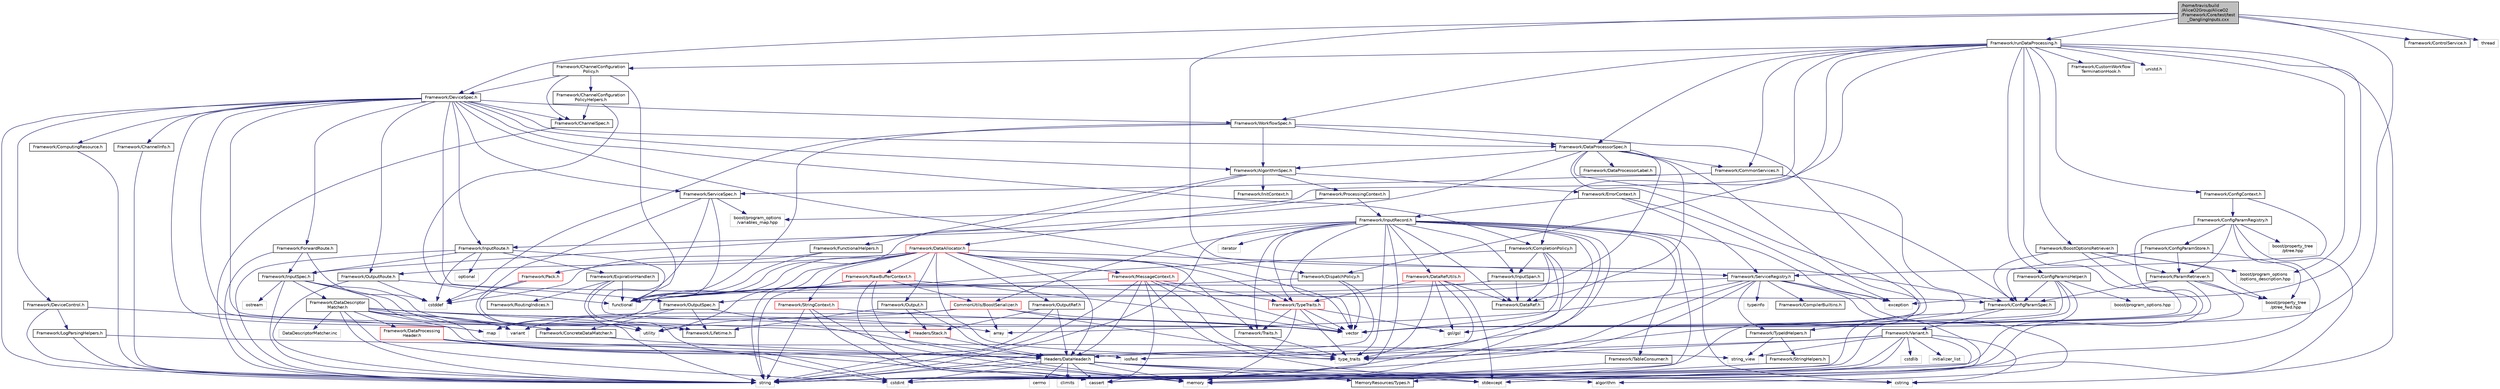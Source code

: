 digraph "/home/travis/build/AliceO2Group/AliceO2/Framework/Core/test/test_DanglingInputs.cxx"
{
 // INTERACTIVE_SVG=YES
  bgcolor="transparent";
  edge [fontname="Helvetica",fontsize="10",labelfontname="Helvetica",labelfontsize="10"];
  node [fontname="Helvetica",fontsize="10",shape=record];
  Node0 [label="/home/travis/build\l/AliceO2Group/AliceO2\l/Framework/Core/test/test\l_DanglingInputs.cxx",height=0.2,width=0.4,color="black", fillcolor="grey75", style="filled", fontcolor="black"];
  Node0 -> Node1 [color="midnightblue",fontsize="10",style="solid",fontname="Helvetica"];
  Node1 [label="Framework/ConfigParamSpec.h",height=0.2,width=0.4,color="black",URL="$d0/d1c/ConfigParamSpec_8h.html"];
  Node1 -> Node2 [color="midnightblue",fontsize="10",style="solid",fontname="Helvetica"];
  Node2 [label="Framework/Variant.h",height=0.2,width=0.4,color="black",URL="$de/d56/Variant_8h.html"];
  Node2 -> Node3 [color="midnightblue",fontsize="10",style="solid",fontname="Helvetica"];
  Node3 [label="type_traits",height=0.2,width=0.4,color="grey75"];
  Node2 -> Node4 [color="midnightblue",fontsize="10",style="solid",fontname="Helvetica"];
  Node4 [label="cstring",height=0.2,width=0.4,color="grey75"];
  Node2 -> Node5 [color="midnightblue",fontsize="10",style="solid",fontname="Helvetica"];
  Node5 [label="cstdint",height=0.2,width=0.4,color="grey75"];
  Node2 -> Node6 [color="midnightblue",fontsize="10",style="solid",fontname="Helvetica"];
  Node6 [label="cstdlib",height=0.2,width=0.4,color="grey75"];
  Node2 -> Node7 [color="midnightblue",fontsize="10",style="solid",fontname="Helvetica"];
  Node7 [label="stdexcept",height=0.2,width=0.4,color="grey75"];
  Node2 -> Node8 [color="midnightblue",fontsize="10",style="solid",fontname="Helvetica"];
  Node8 [label="iosfwd",height=0.2,width=0.4,color="grey75"];
  Node2 -> Node9 [color="midnightblue",fontsize="10",style="solid",fontname="Helvetica"];
  Node9 [label="initializer_list",height=0.2,width=0.4,color="grey75"];
  Node2 -> Node10 [color="midnightblue",fontsize="10",style="solid",fontname="Helvetica"];
  Node10 [label="string_view",height=0.2,width=0.4,color="grey75"];
  Node2 -> Node11 [color="midnightblue",fontsize="10",style="solid",fontname="Helvetica"];
  Node11 [label="string",height=0.2,width=0.4,color="grey75"];
  Node1 -> Node11 [color="midnightblue",fontsize="10",style="solid",fontname="Helvetica"];
  Node0 -> Node12 [color="midnightblue",fontsize="10",style="solid",fontname="Helvetica"];
  Node12 [label="Framework/DeviceSpec.h",height=0.2,width=0.4,color="black",URL="$df/de8/DeviceSpec_8h.html"];
  Node12 -> Node13 [color="midnightblue",fontsize="10",style="solid",fontname="Helvetica"];
  Node13 [label="Framework/WorkflowSpec.h",height=0.2,width=0.4,color="black",URL="$df/da1/WorkflowSpec_8h.html"];
  Node13 -> Node14 [color="midnightblue",fontsize="10",style="solid",fontname="Helvetica"];
  Node14 [label="Framework/DataProcessorSpec.h",height=0.2,width=0.4,color="black",URL="$d0/df4/DataProcessorSpec_8h.html"];
  Node14 -> Node15 [color="midnightblue",fontsize="10",style="solid",fontname="Helvetica"];
  Node15 [label="Framework/AlgorithmSpec.h",height=0.2,width=0.4,color="black",URL="$d0/d14/AlgorithmSpec_8h.html"];
  Node15 -> Node16 [color="midnightblue",fontsize="10",style="solid",fontname="Helvetica"];
  Node16 [label="Framework/ProcessingContext.h",height=0.2,width=0.4,color="black",URL="$de/d6a/ProcessingContext_8h.html"];
  Node16 -> Node17 [color="midnightblue",fontsize="10",style="solid",fontname="Helvetica"];
  Node17 [label="Framework/InputRecord.h",height=0.2,width=0.4,color="black",URL="$d6/d5c/InputRecord_8h.html"];
  Node17 -> Node18 [color="midnightblue",fontsize="10",style="solid",fontname="Helvetica"];
  Node18 [label="Framework/DataRef.h",height=0.2,width=0.4,color="black",URL="$d5/dfb/DataRef_8h.html"];
  Node17 -> Node19 [color="midnightblue",fontsize="10",style="solid",fontname="Helvetica"];
  Node19 [label="Framework/DataRefUtils.h",height=0.2,width=0.4,color="red",URL="$d5/db8/DataRefUtils_8h.html"];
  Node19 -> Node18 [color="midnightblue",fontsize="10",style="solid",fontname="Helvetica"];
  Node19 -> Node34 [color="midnightblue",fontsize="10",style="solid",fontname="Helvetica"];
  Node34 [label="Framework/TypeTraits.h",height=0.2,width=0.4,color="red",URL="$d0/d95/TypeTraits_8h.html"];
  Node34 -> Node3 [color="midnightblue",fontsize="10",style="solid",fontname="Helvetica"];
  Node34 -> Node35 [color="midnightblue",fontsize="10",style="solid",fontname="Helvetica"];
  Node35 [label="vector",height=0.2,width=0.4,color="grey75"];
  Node34 -> Node29 [color="midnightblue",fontsize="10",style="solid",fontname="Helvetica"];
  Node29 [label="memory",height=0.2,width=0.4,color="grey75"];
  Node34 -> Node36 [color="midnightblue",fontsize="10",style="solid",fontname="Helvetica"];
  Node36 [label="Framework/Traits.h",height=0.2,width=0.4,color="black",URL="$db/d31/Traits_8h.html"];
  Node36 -> Node3 [color="midnightblue",fontsize="10",style="solid",fontname="Helvetica"];
  Node34 -> Node39 [color="midnightblue",fontsize="10",style="solid",fontname="Helvetica"];
  Node39 [label="gsl/gsl",height=0.2,width=0.4,color="grey75"];
  Node19 -> Node56 [color="midnightblue",fontsize="10",style="solid",fontname="Helvetica"];
  Node56 [label="Headers/DataHeader.h",height=0.2,width=0.4,color="black",URL="$dc/dcd/DataHeader_8h.html"];
  Node56 -> Node5 [color="midnightblue",fontsize="10",style="solid",fontname="Helvetica"];
  Node56 -> Node29 [color="midnightblue",fontsize="10",style="solid",fontname="Helvetica"];
  Node56 -> Node57 [color="midnightblue",fontsize="10",style="solid",fontname="Helvetica"];
  Node57 [label="cassert",height=0.2,width=0.4,color="grey75"];
  Node56 -> Node4 [color="midnightblue",fontsize="10",style="solid",fontname="Helvetica"];
  Node56 -> Node58 [color="midnightblue",fontsize="10",style="solid",fontname="Helvetica"];
  Node58 [label="algorithm",height=0.2,width=0.4,color="grey75"];
  Node56 -> Node7 [color="midnightblue",fontsize="10",style="solid",fontname="Helvetica"];
  Node56 -> Node11 [color="midnightblue",fontsize="10",style="solid",fontname="Helvetica"];
  Node56 -> Node59 [color="midnightblue",fontsize="10",style="solid",fontname="Helvetica"];
  Node59 [label="climits",height=0.2,width=0.4,color="grey75"];
  Node56 -> Node31 [color="midnightblue",fontsize="10",style="solid",fontname="Helvetica"];
  Node31 [label="MemoryResources/Types.h",height=0.2,width=0.4,color="black",URL="$d7/df8/Types_8h.html"];
  Node56 -> Node60 [color="midnightblue",fontsize="10",style="solid",fontname="Helvetica"];
  Node60 [label="cerrno",height=0.2,width=0.4,color="grey75"];
  Node19 -> Node39 [color="midnightblue",fontsize="10",style="solid",fontname="Helvetica"];
  Node19 -> Node7 [color="midnightblue",fontsize="10",style="solid",fontname="Helvetica"];
  Node19 -> Node3 [color="midnightblue",fontsize="10",style="solid",fontname="Helvetica"];
  Node17 -> Node86 [color="midnightblue",fontsize="10",style="solid",fontname="Helvetica"];
  Node86 [label="Framework/InputRoute.h",height=0.2,width=0.4,color="black",URL="$d5/d19/InputRoute_8h.html"];
  Node86 -> Node87 [color="midnightblue",fontsize="10",style="solid",fontname="Helvetica"];
  Node87 [label="Framework/ExpirationHandler.h",height=0.2,width=0.4,color="black",URL="$d2/dd9/ExpirationHandler_8h.html"];
  Node87 -> Node61 [color="midnightblue",fontsize="10",style="solid",fontname="Helvetica"];
  Node61 [label="Framework/Lifetime.h",height=0.2,width=0.4,color="black",URL="$dc/dca/Lifetime_8h.html"];
  Node87 -> Node88 [color="midnightblue",fontsize="10",style="solid",fontname="Helvetica"];
  Node88 [label="Framework/RoutingIndices.h",height=0.2,width=0.4,color="black",URL="$d7/d87/RoutingIndices_8h.html"];
  Node87 -> Node5 [color="midnightblue",fontsize="10",style="solid",fontname="Helvetica"];
  Node87 -> Node89 [color="midnightblue",fontsize="10",style="solid",fontname="Helvetica"];
  Node89 [label="functional",height=0.2,width=0.4,color="grey75"];
  Node86 -> Node64 [color="midnightblue",fontsize="10",style="solid",fontname="Helvetica"];
  Node64 [label="Framework/InputSpec.h",height=0.2,width=0.4,color="black",URL="$d5/d3f/InputSpec_8h.html"];
  Node64 -> Node61 [color="midnightblue",fontsize="10",style="solid",fontname="Helvetica"];
  Node64 -> Node62 [color="midnightblue",fontsize="10",style="solid",fontname="Helvetica"];
  Node62 [label="Framework/ConcreteDataMatcher.h",height=0.2,width=0.4,color="black",URL="$d0/d1b/ConcreteDataMatcher_8h.html"];
  Node62 -> Node56 [color="midnightblue",fontsize="10",style="solid",fontname="Helvetica"];
  Node64 -> Node65 [color="midnightblue",fontsize="10",style="solid",fontname="Helvetica"];
  Node65 [label="Framework/DataDescriptor\lMatcher.h",height=0.2,width=0.4,color="black",URL="$d3/da3/DataDescriptorMatcher_8h.html"];
  Node65 -> Node62 [color="midnightblue",fontsize="10",style="solid",fontname="Helvetica"];
  Node65 -> Node66 [color="midnightblue",fontsize="10",style="solid",fontname="Helvetica"];
  Node66 [label="Framework/DataProcessing\lHeader.h",height=0.2,width=0.4,color="red",URL="$d6/dc9/DataProcessingHeader_8h.html"];
  Node66 -> Node56 [color="midnightblue",fontsize="10",style="solid",fontname="Helvetica"];
  Node66 -> Node5 [color="midnightblue",fontsize="10",style="solid",fontname="Helvetica"];
  Node66 -> Node29 [color="midnightblue",fontsize="10",style="solid",fontname="Helvetica"];
  Node66 -> Node57 [color="midnightblue",fontsize="10",style="solid",fontname="Helvetica"];
  Node65 -> Node56 [color="midnightblue",fontsize="10",style="solid",fontname="Helvetica"];
  Node65 -> Node69 [color="midnightblue",fontsize="10",style="solid",fontname="Helvetica"];
  Node69 [label="Headers/Stack.h",height=0.2,width=0.4,color="red",URL="$d4/d00/Headers_2include_2Headers_2Stack_8h.html"];
  Node69 -> Node56 [color="midnightblue",fontsize="10",style="solid",fontname="Helvetica"];
  Node65 -> Node42 [color="midnightblue",fontsize="10",style="solid",fontname="Helvetica"];
  Node42 [label="array",height=0.2,width=0.4,color="grey75"];
  Node65 -> Node5 [color="midnightblue",fontsize="10",style="solid",fontname="Helvetica"];
  Node65 -> Node8 [color="midnightblue",fontsize="10",style="solid",fontname="Helvetica"];
  Node65 -> Node11 [color="midnightblue",fontsize="10",style="solid",fontname="Helvetica"];
  Node65 -> Node63 [color="midnightblue",fontsize="10",style="solid",fontname="Helvetica"];
  Node63 [label="variant",height=0.2,width=0.4,color="grey75"];
  Node65 -> Node35 [color="midnightblue",fontsize="10",style="solid",fontname="Helvetica"];
  Node65 -> Node80 [color="midnightblue",fontsize="10",style="solid",fontname="Helvetica"];
  Node80 [label="DataDescriptorMatcher.inc",height=0.2,width=0.4,color="grey75"];
  Node64 -> Node11 [color="midnightblue",fontsize="10",style="solid",fontname="Helvetica"];
  Node64 -> Node81 [color="midnightblue",fontsize="10",style="solid",fontname="Helvetica"];
  Node81 [label="ostream",height=0.2,width=0.4,color="grey75"];
  Node64 -> Node63 [color="midnightblue",fontsize="10",style="solid",fontname="Helvetica"];
  Node86 -> Node90 [color="midnightblue",fontsize="10",style="solid",fontname="Helvetica"];
  Node90 [label="cstddef",height=0.2,width=0.4,color="grey75"];
  Node86 -> Node11 [color="midnightblue",fontsize="10",style="solid",fontname="Helvetica"];
  Node86 -> Node89 [color="midnightblue",fontsize="10",style="solid",fontname="Helvetica"];
  Node86 -> Node83 [color="midnightblue",fontsize="10",style="solid",fontname="Helvetica"];
  Node83 [label="optional",height=0.2,width=0.4,color="grey75"];
  Node17 -> Node34 [color="midnightblue",fontsize="10",style="solid",fontname="Helvetica"];
  Node17 -> Node91 [color="midnightblue",fontsize="10",style="solid",fontname="Helvetica"];
  Node91 [label="Framework/InputSpan.h",height=0.2,width=0.4,color="black",URL="$da/d0f/InputSpan_8h.html"];
  Node91 -> Node18 [color="midnightblue",fontsize="10",style="solid",fontname="Helvetica"];
  Node91 -> Node89 [color="midnightblue",fontsize="10",style="solid",fontname="Helvetica"];
  Node17 -> Node92 [color="midnightblue",fontsize="10",style="solid",fontname="Helvetica"];
  Node92 [label="Framework/TableConsumer.h",height=0.2,width=0.4,color="black",URL="$dc/d03/TableConsumer_8h.html"];
  Node92 -> Node29 [color="midnightblue",fontsize="10",style="solid",fontname="Helvetica"];
  Node17 -> Node36 [color="midnightblue",fontsize="10",style="solid",fontname="Helvetica"];
  Node17 -> Node31 [color="midnightblue",fontsize="10",style="solid",fontname="Helvetica"];
  Node17 -> Node56 [color="midnightblue",fontsize="10",style="solid",fontname="Helvetica"];
  Node17 -> Node40 [color="midnightblue",fontsize="10",style="solid",fontname="Helvetica"];
  Node40 [label="CommonUtils/BoostSerializer.h",height=0.2,width=0.4,color="red",URL="$d7/d91/BoostSerializer_8h.html",tooltip="Templatised boost serializer/deserializer for containers and base types. "];
  Node40 -> Node41 [color="midnightblue",fontsize="10",style="solid",fontname="Helvetica"];
  Node41 [label="utility",height=0.2,width=0.4,color="grey75"];
  Node40 -> Node3 [color="midnightblue",fontsize="10",style="solid",fontname="Helvetica"];
  Node40 -> Node42 [color="midnightblue",fontsize="10",style="solid",fontname="Helvetica"];
  Node40 -> Node35 [color="midnightblue",fontsize="10",style="solid",fontname="Helvetica"];
  Node40 -> Node44 [color="midnightblue",fontsize="10",style="solid",fontname="Helvetica"];
  Node44 [label="map",height=0.2,width=0.4,color="grey75"];
  Node17 -> Node39 [color="midnightblue",fontsize="10",style="solid",fontname="Helvetica"];
  Node17 -> Node93 [color="midnightblue",fontsize="10",style="solid",fontname="Helvetica"];
  Node93 [label="iterator",height=0.2,width=0.4,color="grey75"];
  Node17 -> Node11 [color="midnightblue",fontsize="10",style="solid",fontname="Helvetica"];
  Node17 -> Node35 [color="midnightblue",fontsize="10",style="solid",fontname="Helvetica"];
  Node17 -> Node4 [color="midnightblue",fontsize="10",style="solid",fontname="Helvetica"];
  Node17 -> Node57 [color="midnightblue",fontsize="10",style="solid",fontname="Helvetica"];
  Node17 -> Node94 [color="midnightblue",fontsize="10",style="solid",fontname="Helvetica"];
  Node94 [label="exception",height=0.2,width=0.4,color="grey75"];
  Node17 -> Node29 [color="midnightblue",fontsize="10",style="solid",fontname="Helvetica"];
  Node17 -> Node3 [color="midnightblue",fontsize="10",style="solid",fontname="Helvetica"];
  Node16 -> Node95 [color="midnightblue",fontsize="10",style="solid",fontname="Helvetica"];
  Node95 [label="Framework/DataAllocator.h",height=0.2,width=0.4,color="red",URL="$d1/d28/DataAllocator_8h.html"];
  Node95 -> Node96 [color="midnightblue",fontsize="10",style="solid",fontname="Helvetica"];
  Node96 [label="Framework/MessageContext.h",height=0.2,width=0.4,color="red",URL="$dc/dc4/MessageContext_8h.html"];
  Node96 -> Node34 [color="midnightblue",fontsize="10",style="solid",fontname="Helvetica"];
  Node96 -> Node56 [color="midnightblue",fontsize="10",style="solid",fontname="Helvetica"];
  Node96 -> Node57 [color="midnightblue",fontsize="10",style="solid",fontname="Helvetica"];
  Node96 -> Node89 [color="midnightblue",fontsize="10",style="solid",fontname="Helvetica"];
  Node96 -> Node7 [color="midnightblue",fontsize="10",style="solid",fontname="Helvetica"];
  Node96 -> Node11 [color="midnightblue",fontsize="10",style="solid",fontname="Helvetica"];
  Node96 -> Node3 [color="midnightblue",fontsize="10",style="solid",fontname="Helvetica"];
  Node96 -> Node35 [color="midnightblue",fontsize="10",style="solid",fontname="Helvetica"];
  Node95 -> Node101 [color="midnightblue",fontsize="10",style="solid",fontname="Helvetica"];
  Node101 [label="Framework/StringContext.h",height=0.2,width=0.4,color="red",URL="$dd/df6/StringContext_8h.html"];
  Node101 -> Node35 [color="midnightblue",fontsize="10",style="solid",fontname="Helvetica"];
  Node101 -> Node57 [color="midnightblue",fontsize="10",style="solid",fontname="Helvetica"];
  Node101 -> Node11 [color="midnightblue",fontsize="10",style="solid",fontname="Helvetica"];
  Node101 -> Node29 [color="midnightblue",fontsize="10",style="solid",fontname="Helvetica"];
  Node95 -> Node102 [color="midnightblue",fontsize="10",style="solid",fontname="Helvetica"];
  Node102 [label="Framework/RawBufferContext.h",height=0.2,width=0.4,color="red",URL="$d8/d25/RawBufferContext_8h.html",tooltip=" "];
  Node102 -> Node40 [color="midnightblue",fontsize="10",style="solid",fontname="Helvetica"];
  Node102 -> Node35 [color="midnightblue",fontsize="10",style="solid",fontname="Helvetica"];
  Node102 -> Node57 [color="midnightblue",fontsize="10",style="solid",fontname="Helvetica"];
  Node102 -> Node11 [color="midnightblue",fontsize="10",style="solid",fontname="Helvetica"];
  Node102 -> Node29 [color="midnightblue",fontsize="10",style="solid",fontname="Helvetica"];
  Node95 -> Node82 [color="midnightblue",fontsize="10",style="solid",fontname="Helvetica"];
  Node82 [label="Framework/Output.h",height=0.2,width=0.4,color="black",URL="$d3/ddf/Output_8h.html"];
  Node82 -> Node56 [color="midnightblue",fontsize="10",style="solid",fontname="Helvetica"];
  Node82 -> Node61 [color="midnightblue",fontsize="10",style="solid",fontname="Helvetica"];
  Node82 -> Node69 [color="midnightblue",fontsize="10",style="solid",fontname="Helvetica"];
  Node95 -> Node104 [color="midnightblue",fontsize="10",style="solid",fontname="Helvetica"];
  Node104 [label="Framework/OutputRef.h",height=0.2,width=0.4,color="black",URL="$d6/d5a/OutputRef_8h.html"];
  Node104 -> Node56 [color="midnightblue",fontsize="10",style="solid",fontname="Helvetica"];
  Node104 -> Node69 [color="midnightblue",fontsize="10",style="solid",fontname="Helvetica"];
  Node104 -> Node11 [color="midnightblue",fontsize="10",style="solid",fontname="Helvetica"];
  Node95 -> Node105 [color="midnightblue",fontsize="10",style="solid",fontname="Helvetica"];
  Node105 [label="Framework/OutputRoute.h",height=0.2,width=0.4,color="black",URL="$d6/df4/OutputRoute_8h.html"];
  Node105 -> Node55 [color="midnightblue",fontsize="10",style="solid",fontname="Helvetica"];
  Node55 [label="Framework/OutputSpec.h",height=0.2,width=0.4,color="black",URL="$db/d2d/OutputSpec_8h.html"];
  Node55 -> Node56 [color="midnightblue",fontsize="10",style="solid",fontname="Helvetica"];
  Node55 -> Node61 [color="midnightblue",fontsize="10",style="solid",fontname="Helvetica"];
  Node55 -> Node62 [color="midnightblue",fontsize="10",style="solid",fontname="Helvetica"];
  Node55 -> Node63 [color="midnightblue",fontsize="10",style="solid",fontname="Helvetica"];
  Node105 -> Node90 [color="midnightblue",fontsize="10",style="solid",fontname="Helvetica"];
  Node105 -> Node11 [color="midnightblue",fontsize="10",style="solid",fontname="Helvetica"];
  Node95 -> Node34 [color="midnightblue",fontsize="10",style="solid",fontname="Helvetica"];
  Node95 -> Node36 [color="midnightblue",fontsize="10",style="solid",fontname="Helvetica"];
  Node95 -> Node108 [color="midnightblue",fontsize="10",style="solid",fontname="Helvetica"];
  Node108 [label="Framework/ServiceRegistry.h",height=0.2,width=0.4,color="black",URL="$d8/d17/ServiceRegistry_8h.html"];
  Node108 -> Node109 [color="midnightblue",fontsize="10",style="solid",fontname="Helvetica"];
  Node109 [label="Framework/CompilerBuiltins.h",height=0.2,width=0.4,color="black",URL="$d9/de8/CompilerBuiltins_8h.html"];
  Node108 -> Node110 [color="midnightblue",fontsize="10",style="solid",fontname="Helvetica"];
  Node110 [label="Framework/TypeIdHelpers.h",height=0.2,width=0.4,color="black",URL="$d2/d9a/TypeIdHelpers_8h.html"];
  Node110 -> Node10 [color="midnightblue",fontsize="10",style="solid",fontname="Helvetica"];
  Node110 -> Node111 [color="midnightblue",fontsize="10",style="solid",fontname="Helvetica"];
  Node111 [label="Framework/StringHelpers.h",height=0.2,width=0.4,color="black",URL="$db/dff/StringHelpers_8h.html"];
  Node111 -> Node5 [color="midnightblue",fontsize="10",style="solid",fontname="Helvetica"];
  Node108 -> Node58 [color="midnightblue",fontsize="10",style="solid",fontname="Helvetica"];
  Node108 -> Node42 [color="midnightblue",fontsize="10",style="solid",fontname="Helvetica"];
  Node108 -> Node94 [color="midnightblue",fontsize="10",style="solid",fontname="Helvetica"];
  Node108 -> Node89 [color="midnightblue",fontsize="10",style="solid",fontname="Helvetica"];
  Node108 -> Node11 [color="midnightblue",fontsize="10",style="solid",fontname="Helvetica"];
  Node108 -> Node3 [color="midnightblue",fontsize="10",style="solid",fontname="Helvetica"];
  Node108 -> Node112 [color="midnightblue",fontsize="10",style="solid",fontname="Helvetica"];
  Node112 [label="typeinfo",height=0.2,width=0.4,color="grey75"];
  Node108 -> Node7 [color="midnightblue",fontsize="10",style="solid",fontname="Helvetica"];
  Node95 -> Node56 [color="midnightblue",fontsize="10",style="solid",fontname="Helvetica"];
  Node95 -> Node35 [color="midnightblue",fontsize="10",style="solid",fontname="Helvetica"];
  Node95 -> Node44 [color="midnightblue",fontsize="10",style="solid",fontname="Helvetica"];
  Node95 -> Node11 [color="midnightblue",fontsize="10",style="solid",fontname="Helvetica"];
  Node95 -> Node41 [color="midnightblue",fontsize="10",style="solid",fontname="Helvetica"];
  Node95 -> Node3 [color="midnightblue",fontsize="10",style="solid",fontname="Helvetica"];
  Node95 -> Node90 [color="midnightblue",fontsize="10",style="solid",fontname="Helvetica"];
  Node15 -> Node113 [color="midnightblue",fontsize="10",style="solid",fontname="Helvetica"];
  Node113 [label="Framework/ErrorContext.h",height=0.2,width=0.4,color="black",URL="$d7/dad/ErrorContext_8h.html"];
  Node113 -> Node17 [color="midnightblue",fontsize="10",style="solid",fontname="Helvetica"];
  Node113 -> Node108 [color="midnightblue",fontsize="10",style="solid",fontname="Helvetica"];
  Node113 -> Node94 [color="midnightblue",fontsize="10",style="solid",fontname="Helvetica"];
  Node15 -> Node114 [color="midnightblue",fontsize="10",style="solid",fontname="Helvetica"];
  Node114 [label="Framework/InitContext.h",height=0.2,width=0.4,color="black",URL="$d4/d2b/InitContext_8h.html"];
  Node15 -> Node115 [color="midnightblue",fontsize="10",style="solid",fontname="Helvetica"];
  Node115 [label="Framework/FunctionalHelpers.h",height=0.2,width=0.4,color="black",URL="$de/d9b/FunctionalHelpers_8h.html"];
  Node115 -> Node116 [color="midnightblue",fontsize="10",style="solid",fontname="Helvetica"];
  Node116 [label="Framework/Pack.h",height=0.2,width=0.4,color="red",URL="$dd/dce/Pack_8h.html"];
  Node116 -> Node90 [color="midnightblue",fontsize="10",style="solid",fontname="Helvetica"];
  Node116 -> Node41 [color="midnightblue",fontsize="10",style="solid",fontname="Helvetica"];
  Node115 -> Node89 [color="midnightblue",fontsize="10",style="solid",fontname="Helvetica"];
  Node15 -> Node89 [color="midnightblue",fontsize="10",style="solid",fontname="Helvetica"];
  Node14 -> Node1 [color="midnightblue",fontsize="10",style="solid",fontname="Helvetica"];
  Node14 -> Node117 [color="midnightblue",fontsize="10",style="solid",fontname="Helvetica"];
  Node117 [label="Framework/DataProcessorLabel.h",height=0.2,width=0.4,color="black",URL="$d1/df2/DataProcessorLabel_8h.html"];
  Node14 -> Node18 [color="midnightblue",fontsize="10",style="solid",fontname="Helvetica"];
  Node14 -> Node64 [color="midnightblue",fontsize="10",style="solid",fontname="Helvetica"];
  Node14 -> Node55 [color="midnightblue",fontsize="10",style="solid",fontname="Helvetica"];
  Node14 -> Node118 [color="midnightblue",fontsize="10",style="solid",fontname="Helvetica"];
  Node118 [label="Framework/CommonServices.h",height=0.2,width=0.4,color="black",URL="$d8/d02/CommonServices_8h.html"];
  Node118 -> Node119 [color="midnightblue",fontsize="10",style="solid",fontname="Helvetica"];
  Node119 [label="Framework/ServiceSpec.h",height=0.2,width=0.4,color="black",URL="$d4/d61/ServiceSpec_8h.html"];
  Node119 -> Node89 [color="midnightblue",fontsize="10",style="solid",fontname="Helvetica"];
  Node119 -> Node11 [color="midnightblue",fontsize="10",style="solid",fontname="Helvetica"];
  Node119 -> Node35 [color="midnightblue",fontsize="10",style="solid",fontname="Helvetica"];
  Node119 -> Node120 [color="midnightblue",fontsize="10",style="solid",fontname="Helvetica"];
  Node120 [label="boost/program_options\l/variables_map.hpp",height=0.2,width=0.4,color="grey75"];
  Node118 -> Node110 [color="midnightblue",fontsize="10",style="solid",fontname="Helvetica"];
  Node14 -> Node11 [color="midnightblue",fontsize="10",style="solid",fontname="Helvetica"];
  Node14 -> Node35 [color="midnightblue",fontsize="10",style="solid",fontname="Helvetica"];
  Node13 -> Node15 [color="midnightblue",fontsize="10",style="solid",fontname="Helvetica"];
  Node13 -> Node35 [color="midnightblue",fontsize="10",style="solid",fontname="Helvetica"];
  Node13 -> Node89 [color="midnightblue",fontsize="10",style="solid",fontname="Helvetica"];
  Node13 -> Node90 [color="midnightblue",fontsize="10",style="solid",fontname="Helvetica"];
  Node12 -> Node121 [color="midnightblue",fontsize="10",style="solid",fontname="Helvetica"];
  Node121 [label="Framework/ComputingResource.h",height=0.2,width=0.4,color="black",URL="$d8/d62/ComputingResource_8h.html"];
  Node121 -> Node11 [color="midnightblue",fontsize="10",style="solid",fontname="Helvetica"];
  Node12 -> Node14 [color="midnightblue",fontsize="10",style="solid",fontname="Helvetica"];
  Node12 -> Node122 [color="midnightblue",fontsize="10",style="solid",fontname="Helvetica"];
  Node122 [label="Framework/ChannelSpec.h",height=0.2,width=0.4,color="black",URL="$d6/d72/ChannelSpec_8h.html"];
  Node122 -> Node11 [color="midnightblue",fontsize="10",style="solid",fontname="Helvetica"];
  Node12 -> Node123 [color="midnightblue",fontsize="10",style="solid",fontname="Helvetica"];
  Node123 [label="Framework/ChannelInfo.h",height=0.2,width=0.4,color="black",URL="$dd/de5/ChannelInfo_8h.html"];
  Node123 -> Node11 [color="midnightblue",fontsize="10",style="solid",fontname="Helvetica"];
  Node12 -> Node124 [color="midnightblue",fontsize="10",style="solid",fontname="Helvetica"];
  Node124 [label="Framework/DeviceControl.h",height=0.2,width=0.4,color="black",URL="$d2/d2c/DeviceControl_8h.html"];
  Node124 -> Node44 [color="midnightblue",fontsize="10",style="solid",fontname="Helvetica"];
  Node124 -> Node11 [color="midnightblue",fontsize="10",style="solid",fontname="Helvetica"];
  Node124 -> Node125 [color="midnightblue",fontsize="10",style="solid",fontname="Helvetica"];
  Node125 [label="Framework/LogParsingHelpers.h",height=0.2,width=0.4,color="black",URL="$d8/d4a/LogParsingHelpers_8h.html"];
  Node125 -> Node11 [color="midnightblue",fontsize="10",style="solid",fontname="Helvetica"];
  Node125 -> Node10 [color="midnightblue",fontsize="10",style="solid",fontname="Helvetica"];
  Node12 -> Node15 [color="midnightblue",fontsize="10",style="solid",fontname="Helvetica"];
  Node12 -> Node1 [color="midnightblue",fontsize="10",style="solid",fontname="Helvetica"];
  Node12 -> Node126 [color="midnightblue",fontsize="10",style="solid",fontname="Helvetica"];
  Node126 [label="Framework/ForwardRoute.h",height=0.2,width=0.4,color="black",URL="$d7/d12/ForwardRoute_8h.html"];
  Node126 -> Node64 [color="midnightblue",fontsize="10",style="solid",fontname="Helvetica"];
  Node126 -> Node90 [color="midnightblue",fontsize="10",style="solid",fontname="Helvetica"];
  Node126 -> Node11 [color="midnightblue",fontsize="10",style="solid",fontname="Helvetica"];
  Node12 -> Node86 [color="midnightblue",fontsize="10",style="solid",fontname="Helvetica"];
  Node12 -> Node105 [color="midnightblue",fontsize="10",style="solid",fontname="Helvetica"];
  Node12 -> Node127 [color="midnightblue",fontsize="10",style="solid",fontname="Helvetica"];
  Node127 [label="Framework/CompletionPolicy.h",height=0.2,width=0.4,color="black",URL="$df/dd6/CompletionPolicy_8h.html"];
  Node127 -> Node18 [color="midnightblue",fontsize="10",style="solid",fontname="Helvetica"];
  Node127 -> Node91 [color="midnightblue",fontsize="10",style="solid",fontname="Helvetica"];
  Node127 -> Node89 [color="midnightblue",fontsize="10",style="solid",fontname="Helvetica"];
  Node127 -> Node11 [color="midnightblue",fontsize="10",style="solid",fontname="Helvetica"];
  Node127 -> Node35 [color="midnightblue",fontsize="10",style="solid",fontname="Helvetica"];
  Node12 -> Node98 [color="midnightblue",fontsize="10",style="solid",fontname="Helvetica"];
  Node98 [label="Framework/DispatchPolicy.h",height=0.2,width=0.4,color="black",URL="$da/de6/DispatchPolicy_8h.html"];
  Node98 -> Node89 [color="midnightblue",fontsize="10",style="solid",fontname="Helvetica"];
  Node98 -> Node11 [color="midnightblue",fontsize="10",style="solid",fontname="Helvetica"];
  Node98 -> Node35 [color="midnightblue",fontsize="10",style="solid",fontname="Helvetica"];
  Node12 -> Node119 [color="midnightblue",fontsize="10",style="solid",fontname="Helvetica"];
  Node12 -> Node35 [color="midnightblue",fontsize="10",style="solid",fontname="Helvetica"];
  Node12 -> Node11 [color="midnightblue",fontsize="10",style="solid",fontname="Helvetica"];
  Node12 -> Node44 [color="midnightblue",fontsize="10",style="solid",fontname="Helvetica"];
  Node12 -> Node41 [color="midnightblue",fontsize="10",style="solid",fontname="Helvetica"];
  Node0 -> Node128 [color="midnightblue",fontsize="10",style="solid",fontname="Helvetica"];
  Node128 [label="Framework/runDataProcessing.h",height=0.2,width=0.4,color="black",URL="$db/dd0/runDataProcessing_8h.html"];
  Node128 -> Node129 [color="midnightblue",fontsize="10",style="solid",fontname="Helvetica"];
  Node129 [label="Framework/ChannelConfiguration\lPolicy.h",height=0.2,width=0.4,color="black",URL="$dd/d0f/ChannelConfigurationPolicy_8h.html"];
  Node129 -> Node130 [color="midnightblue",fontsize="10",style="solid",fontname="Helvetica"];
  Node130 [label="Framework/ChannelConfiguration\lPolicyHelpers.h",height=0.2,width=0.4,color="black",URL="$d6/d05/ChannelConfigurationPolicyHelpers_8h.html"];
  Node130 -> Node122 [color="midnightblue",fontsize="10",style="solid",fontname="Helvetica"];
  Node130 -> Node89 [color="midnightblue",fontsize="10",style="solid",fontname="Helvetica"];
  Node129 -> Node122 [color="midnightblue",fontsize="10",style="solid",fontname="Helvetica"];
  Node129 -> Node12 [color="midnightblue",fontsize="10",style="solid",fontname="Helvetica"];
  Node129 -> Node89 [color="midnightblue",fontsize="10",style="solid",fontname="Helvetica"];
  Node128 -> Node127 [color="midnightblue",fontsize="10",style="solid",fontname="Helvetica"];
  Node128 -> Node98 [color="midnightblue",fontsize="10",style="solid",fontname="Helvetica"];
  Node128 -> Node131 [color="midnightblue",fontsize="10",style="solid",fontname="Helvetica"];
  Node131 [label="Framework/ConfigParamsHelper.h",height=0.2,width=0.4,color="black",URL="$dd/d2b/ConfigParamsHelper_8h.html"];
  Node131 -> Node1 [color="midnightblue",fontsize="10",style="solid",fontname="Helvetica"];
  Node131 -> Node132 [color="midnightblue",fontsize="10",style="solid",fontname="Helvetica"];
  Node132 [label="boost/program_options.hpp",height=0.2,width=0.4,color="grey75"];
  Node131 -> Node11 [color="midnightblue",fontsize="10",style="solid",fontname="Helvetica"];
  Node131 -> Node35 [color="midnightblue",fontsize="10",style="solid",fontname="Helvetica"];
  Node131 -> Node3 [color="midnightblue",fontsize="10",style="solid",fontname="Helvetica"];
  Node128 -> Node14 [color="midnightblue",fontsize="10",style="solid",fontname="Helvetica"];
  Node128 -> Node13 [color="midnightblue",fontsize="10",style="solid",fontname="Helvetica"];
  Node128 -> Node133 [color="midnightblue",fontsize="10",style="solid",fontname="Helvetica"];
  Node133 [label="Framework/ConfigContext.h",height=0.2,width=0.4,color="black",URL="$d7/d2e/ConfigContext_8h.html"];
  Node133 -> Node134 [color="midnightblue",fontsize="10",style="solid",fontname="Helvetica"];
  Node134 [label="Framework/ConfigParamRegistry.h",height=0.2,width=0.4,color="black",URL="$de/dc6/ConfigParamRegistry_8h.html"];
  Node134 -> Node135 [color="midnightblue",fontsize="10",style="solid",fontname="Helvetica"];
  Node135 [label="Framework/ParamRetriever.h",height=0.2,width=0.4,color="black",URL="$df/d72/ParamRetriever_8h.html"];
  Node135 -> Node1 [color="midnightblue",fontsize="10",style="solid",fontname="Helvetica"];
  Node135 -> Node136 [color="midnightblue",fontsize="10",style="solid",fontname="Helvetica"];
  Node136 [label="boost/property_tree\l/ptree_fwd.hpp",height=0.2,width=0.4,color="grey75"];
  Node135 -> Node11 [color="midnightblue",fontsize="10",style="solid",fontname="Helvetica"];
  Node135 -> Node35 [color="midnightblue",fontsize="10",style="solid",fontname="Helvetica"];
  Node134 -> Node137 [color="midnightblue",fontsize="10",style="solid",fontname="Helvetica"];
  Node137 [label="Framework/ConfigParamStore.h",height=0.2,width=0.4,color="black",URL="$dd/daf/ConfigParamStore_8h.html"];
  Node137 -> Node135 [color="midnightblue",fontsize="10",style="solid",fontname="Helvetica"];
  Node137 -> Node1 [color="midnightblue",fontsize="10",style="solid",fontname="Helvetica"];
  Node137 -> Node136 [color="midnightblue",fontsize="10",style="solid",fontname="Helvetica"];
  Node134 -> Node138 [color="midnightblue",fontsize="10",style="solid",fontname="Helvetica"];
  Node138 [label="boost/property_tree\l/ptree.hpp",height=0.2,width=0.4,color="grey75"];
  Node134 -> Node29 [color="midnightblue",fontsize="10",style="solid",fontname="Helvetica"];
  Node134 -> Node11 [color="midnightblue",fontsize="10",style="solid",fontname="Helvetica"];
  Node134 -> Node57 [color="midnightblue",fontsize="10",style="solid",fontname="Helvetica"];
  Node133 -> Node108 [color="midnightblue",fontsize="10",style="solid",fontname="Helvetica"];
  Node128 -> Node139 [color="midnightblue",fontsize="10",style="solid",fontname="Helvetica"];
  Node139 [label="Framework/BoostOptionsRetriever.h",height=0.2,width=0.4,color="black",URL="$d3/d7e/BoostOptionsRetriever_8h.html"];
  Node139 -> Node1 [color="midnightblue",fontsize="10",style="solid",fontname="Helvetica"];
  Node139 -> Node135 [color="midnightblue",fontsize="10",style="solid",fontname="Helvetica"];
  Node139 -> Node136 [color="midnightblue",fontsize="10",style="solid",fontname="Helvetica"];
  Node139 -> Node140 [color="midnightblue",fontsize="10",style="solid",fontname="Helvetica"];
  Node140 [label="boost/program_options\l/options_description.hpp",height=0.2,width=0.4,color="grey75"];
  Node139 -> Node35 [color="midnightblue",fontsize="10",style="solid",fontname="Helvetica"];
  Node128 -> Node141 [color="midnightblue",fontsize="10",style="solid",fontname="Helvetica"];
  Node141 [label="Framework/CustomWorkflow\lTerminationHook.h",height=0.2,width=0.4,color="black",URL="$da/def/CustomWorkflowTerminationHook_8h.html"];
  Node128 -> Node118 [color="midnightblue",fontsize="10",style="solid",fontname="Helvetica"];
  Node128 -> Node140 [color="midnightblue",fontsize="10",style="solid",fontname="Helvetica"];
  Node128 -> Node120 [color="midnightblue",fontsize="10",style="solid",fontname="Helvetica"];
  Node128 -> Node142 [color="midnightblue",fontsize="10",style="solid",fontname="Helvetica"];
  Node142 [label="unistd.h",height=0.2,width=0.4,color="grey75"];
  Node128 -> Node35 [color="midnightblue",fontsize="10",style="solid",fontname="Helvetica"];
  Node128 -> Node4 [color="midnightblue",fontsize="10",style="solid",fontname="Helvetica"];
  Node128 -> Node94 [color="midnightblue",fontsize="10",style="solid",fontname="Helvetica"];
  Node0 -> Node143 [color="midnightblue",fontsize="10",style="solid",fontname="Helvetica"];
  Node143 [label="Framework/ControlService.h",height=0.2,width=0.4,color="black",URL="$d2/d43/ControlService_8h.html"];
  Node0 -> Node144 [color="midnightblue",fontsize="10",style="solid",fontname="Helvetica"];
  Node144 [label="thread",height=0.2,width=0.4,color="grey75"];
  Node0 -> Node35 [color="midnightblue",fontsize="10",style="solid",fontname="Helvetica"];
}
